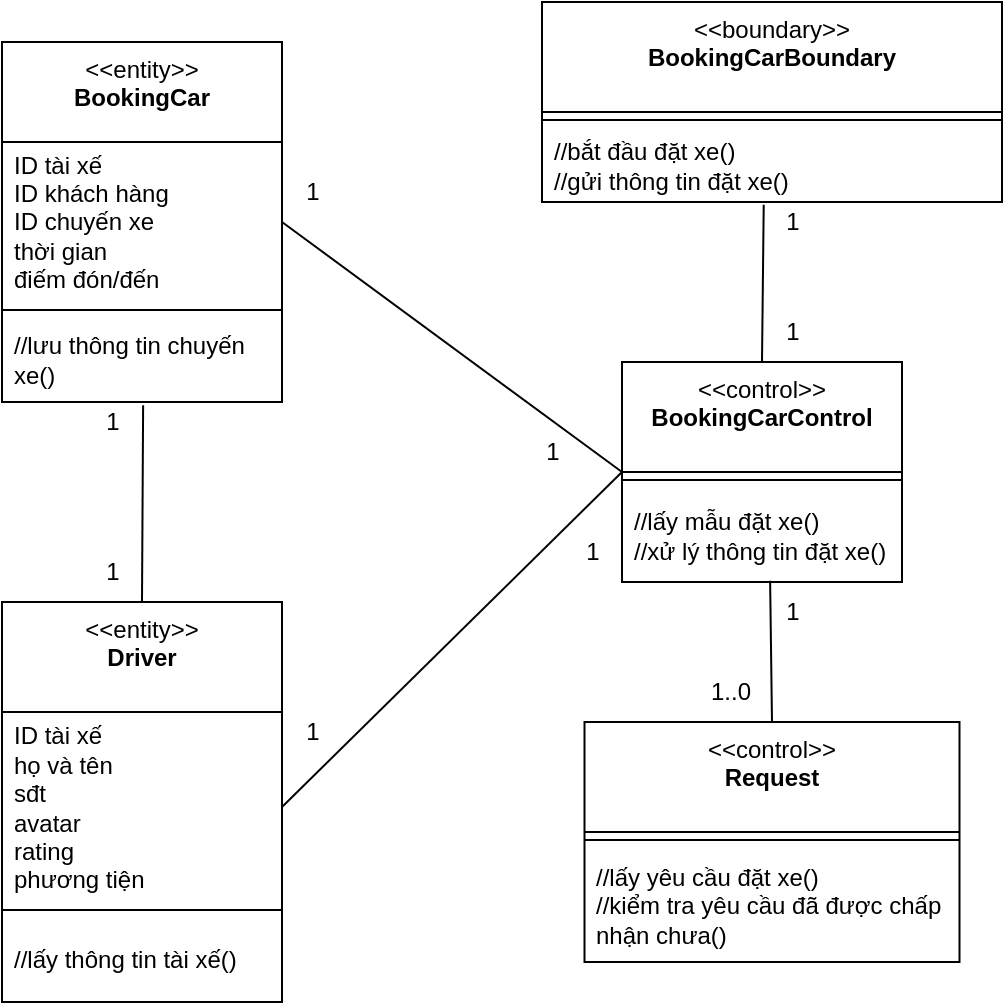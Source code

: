 <mxfile version="24.2.2" type="github">
  <diagram name="Trang-1" id="Qq-yX_BigD_HBU0Q_TxZ">
    <mxGraphModel dx="1518" dy="1783" grid="1" gridSize="10" guides="1" tooltips="1" connect="1" arrows="1" fold="1" page="1" pageScale="1" pageWidth="827" pageHeight="1169" math="0" shadow="0">
      <root>
        <mxCell id="0" />
        <mxCell id="1" parent="0" />
        <mxCell id="ApQkLIR8OnCSNgqJb3Cr-1" value="&amp;lt;&amp;lt;boundary&amp;gt;&amp;gt;&lt;br&gt;&lt;b&gt;BookingCarBoundary&lt;/b&gt;" style="swimlane;fontStyle=0;align=center;verticalAlign=top;childLayout=stackLayout;horizontal=1;startSize=55;horizontalStack=0;resizeParent=1;resizeParentMax=0;resizeLast=0;collapsible=0;marginBottom=0;html=1;whiteSpace=wrap;" vertex="1" parent="1">
          <mxGeometry x="320" y="-150" width="230" height="100" as="geometry" />
        </mxCell>
        <mxCell id="ApQkLIR8OnCSNgqJb3Cr-6" value="" style="line;strokeWidth=1;fillColor=none;align=left;verticalAlign=middle;spacingTop=-1;spacingLeft=3;spacingRight=3;rotatable=0;labelPosition=right;points=[];portConstraint=eastwest;" vertex="1" parent="ApQkLIR8OnCSNgqJb3Cr-1">
          <mxGeometry y="55" width="230" height="8" as="geometry" />
        </mxCell>
        <mxCell id="ApQkLIR8OnCSNgqJb3Cr-7" value="//bắt đầu đặt xe()&lt;div&gt;&lt;div&gt;//gửi thông tin đặt xe()&lt;/div&gt;&lt;/div&gt;" style="text;html=1;strokeColor=none;fillColor=none;align=left;verticalAlign=middle;spacingLeft=4;spacingRight=4;overflow=hidden;rotatable=0;points=[[0,0.5],[1,0.5]];portConstraint=eastwest;whiteSpace=wrap;" vertex="1" parent="ApQkLIR8OnCSNgqJb3Cr-1">
          <mxGeometry y="63" width="230" height="37" as="geometry" />
        </mxCell>
        <mxCell id="ApQkLIR8OnCSNgqJb3Cr-9" value="&amp;lt;&amp;lt;control&amp;gt;&amp;gt;&lt;br&gt;&lt;b&gt;BookingCarControl&lt;/b&gt;" style="swimlane;fontStyle=0;align=center;verticalAlign=top;childLayout=stackLayout;horizontal=1;startSize=55;horizontalStack=0;resizeParent=1;resizeParentMax=0;resizeLast=0;collapsible=0;marginBottom=0;html=1;whiteSpace=wrap;" vertex="1" parent="1">
          <mxGeometry x="360" y="30" width="140" height="110" as="geometry" />
        </mxCell>
        <mxCell id="ApQkLIR8OnCSNgqJb3Cr-14" value="" style="line;strokeWidth=1;fillColor=none;align=left;verticalAlign=middle;spacingTop=-1;spacingLeft=3;spacingRight=3;rotatable=0;labelPosition=right;points=[];portConstraint=eastwest;" vertex="1" parent="ApQkLIR8OnCSNgqJb3Cr-9">
          <mxGeometry y="55" width="140" height="8" as="geometry" />
        </mxCell>
        <mxCell id="ApQkLIR8OnCSNgqJb3Cr-15" value="//lấy mẫu đặt xe()&lt;div&gt;//xử lý thông tin đặt xe()&lt;/div&gt;" style="text;html=1;strokeColor=none;fillColor=none;align=left;verticalAlign=middle;spacingLeft=4;spacingRight=4;overflow=hidden;rotatable=0;points=[[0,0.5],[1,0.5]];portConstraint=eastwest;whiteSpace=wrap;" vertex="1" parent="ApQkLIR8OnCSNgqJb3Cr-9">
          <mxGeometry y="63" width="140" height="47" as="geometry" />
        </mxCell>
        <mxCell id="ApQkLIR8OnCSNgqJb3Cr-29" value="&amp;lt;&amp;lt;control&amp;gt;&amp;gt;&lt;br&gt;&lt;b&gt;Request&lt;/b&gt;" style="swimlane;fontStyle=0;align=center;verticalAlign=top;childLayout=stackLayout;horizontal=1;startSize=55;horizontalStack=0;resizeParent=1;resizeParentMax=0;resizeLast=0;collapsible=0;marginBottom=0;html=1;whiteSpace=wrap;" vertex="1" parent="1">
          <mxGeometry x="341.25" y="210" width="187.5" height="120" as="geometry" />
        </mxCell>
        <mxCell id="ApQkLIR8OnCSNgqJb3Cr-31" value="" style="line;strokeWidth=1;fillColor=none;align=left;verticalAlign=middle;spacingTop=-1;spacingLeft=3;spacingRight=3;rotatable=0;labelPosition=right;points=[];portConstraint=eastwest;" vertex="1" parent="ApQkLIR8OnCSNgqJb3Cr-29">
          <mxGeometry y="55" width="187.5" height="8" as="geometry" />
        </mxCell>
        <mxCell id="ApQkLIR8OnCSNgqJb3Cr-32" value="//lấy yêu cầu đặt xe()&lt;div&gt;//kiểm tra yêu cầu đã được chấp nhận chưa()&lt;/div&gt;" style="text;html=1;strokeColor=none;fillColor=none;align=left;verticalAlign=middle;spacingLeft=4;spacingRight=4;overflow=hidden;rotatable=0;points=[[0,0.5],[1,0.5]];portConstraint=eastwest;whiteSpace=wrap;" vertex="1" parent="ApQkLIR8OnCSNgqJb3Cr-29">
          <mxGeometry y="63" width="187.5" height="57" as="geometry" />
        </mxCell>
        <mxCell id="ApQkLIR8OnCSNgqJb3Cr-45" value="&amp;lt;&amp;lt;entity&amp;gt;&amp;gt;&lt;br&gt;&lt;b&gt;Driver&lt;/b&gt;" style="swimlane;fontStyle=0;align=center;verticalAlign=top;childLayout=stackLayout;horizontal=1;startSize=55;horizontalStack=0;resizeParent=1;resizeParentMax=0;resizeLast=0;collapsible=0;marginBottom=0;html=1;whiteSpace=wrap;" vertex="1" parent="1">
          <mxGeometry x="50" y="150" width="140" height="200" as="geometry" />
        </mxCell>
        <mxCell id="ApQkLIR8OnCSNgqJb3Cr-47" value="&lt;div&gt;ID tài xế&lt;/div&gt;họ và tên&lt;div&gt;sđt&lt;/div&gt;&lt;div&gt;avatar&lt;/div&gt;&lt;div&gt;rating&lt;/div&gt;&lt;div&gt;phương tiện&lt;/div&gt;" style="text;html=1;strokeColor=none;fillColor=none;align=left;verticalAlign=middle;spacingLeft=4;spacingRight=4;overflow=hidden;rotatable=0;points=[[0,0.5],[1,0.5]];portConstraint=eastwest;whiteSpace=wrap;" vertex="1" parent="ApQkLIR8OnCSNgqJb3Cr-45">
          <mxGeometry y="55" width="140" height="95" as="geometry" />
        </mxCell>
        <mxCell id="ApQkLIR8OnCSNgqJb3Cr-50" value="" style="line;strokeWidth=1;fillColor=none;align=left;verticalAlign=middle;spacingTop=-1;spacingLeft=3;spacingRight=3;rotatable=0;labelPosition=right;points=[];portConstraint=eastwest;" vertex="1" parent="ApQkLIR8OnCSNgqJb3Cr-45">
          <mxGeometry y="150" width="140" height="8" as="geometry" />
        </mxCell>
        <mxCell id="ApQkLIR8OnCSNgqJb3Cr-52" value="//lấy thông tin tài xế()" style="text;html=1;strokeColor=none;fillColor=none;align=left;verticalAlign=middle;spacingLeft=4;spacingRight=4;overflow=hidden;rotatable=0;points=[[0,0.5],[1,0.5]];portConstraint=eastwest;whiteSpace=wrap;" vertex="1" parent="ApQkLIR8OnCSNgqJb3Cr-45">
          <mxGeometry y="158" width="140" height="42" as="geometry" />
        </mxCell>
        <mxCell id="ApQkLIR8OnCSNgqJb3Cr-53" value="&amp;lt;&amp;lt;entity&amp;gt;&amp;gt;&lt;br&gt;&lt;b&gt;BookingCar&lt;/b&gt;" style="swimlane;fontStyle=0;align=center;verticalAlign=top;childLayout=stackLayout;horizontal=1;startSize=50;horizontalStack=0;resizeParent=1;resizeParentMax=0;resizeLast=0;collapsible=0;marginBottom=0;html=1;whiteSpace=wrap;" vertex="1" parent="1">
          <mxGeometry x="50" y="-130" width="140" height="180" as="geometry" />
        </mxCell>
        <mxCell id="ApQkLIR8OnCSNgqJb3Cr-54" value="&lt;div&gt;ID tài xế&lt;/div&gt;&lt;div&gt;ID khách hàng&lt;/div&gt;&lt;div&gt;ID chuyến xe&amp;nbsp;&amp;nbsp;&lt;/div&gt;&lt;div&gt;thời gian&lt;/div&gt;&lt;div&gt;điếm đón/đến&lt;/div&gt;" style="text;html=1;strokeColor=none;fillColor=none;align=left;verticalAlign=middle;spacingLeft=4;spacingRight=4;overflow=hidden;rotatable=0;points=[[0,0.5],[1,0.5]];portConstraint=eastwest;whiteSpace=wrap;" vertex="1" parent="ApQkLIR8OnCSNgqJb3Cr-53">
          <mxGeometry y="50" width="140" height="80" as="geometry" />
        </mxCell>
        <mxCell id="ApQkLIR8OnCSNgqJb3Cr-55" value="" style="line;strokeWidth=1;fillColor=none;align=left;verticalAlign=middle;spacingTop=-1;spacingLeft=3;spacingRight=3;rotatable=0;labelPosition=right;points=[];portConstraint=eastwest;" vertex="1" parent="ApQkLIR8OnCSNgqJb3Cr-53">
          <mxGeometry y="130" width="140" height="8" as="geometry" />
        </mxCell>
        <mxCell id="ApQkLIR8OnCSNgqJb3Cr-56" value="//lưu thông tin chuyến xe()" style="text;html=1;strokeColor=none;fillColor=none;align=left;verticalAlign=middle;spacingLeft=4;spacingRight=4;overflow=hidden;rotatable=0;points=[[0,0.5],[1,0.5]];portConstraint=eastwest;whiteSpace=wrap;" vertex="1" parent="ApQkLIR8OnCSNgqJb3Cr-53">
          <mxGeometry y="138" width="140" height="42" as="geometry" />
        </mxCell>
        <mxCell id="ApQkLIR8OnCSNgqJb3Cr-61" value="" style="endArrow=none;html=1;rounded=0;entryX=0.482;entryY=1.038;entryDx=0;entryDy=0;entryPerimeter=0;exitX=0.5;exitY=0;exitDx=0;exitDy=0;" edge="1" parent="1" source="ApQkLIR8OnCSNgqJb3Cr-9" target="ApQkLIR8OnCSNgqJb3Cr-7">
          <mxGeometry width="50" height="50" relative="1" as="geometry">
            <mxPoint x="400" y="10" as="sourcePoint" />
            <mxPoint x="450" y="-40" as="targetPoint" />
          </mxGeometry>
        </mxCell>
        <mxCell id="ApQkLIR8OnCSNgqJb3Cr-62" value="" style="endArrow=none;html=1;rounded=0;exitX=0.5;exitY=0;exitDx=0;exitDy=0;entryX=0.529;entryY=0.987;entryDx=0;entryDy=0;entryPerimeter=0;" edge="1" parent="1" source="ApQkLIR8OnCSNgqJb3Cr-29" target="ApQkLIR8OnCSNgqJb3Cr-15">
          <mxGeometry width="50" height="50" relative="1" as="geometry">
            <mxPoint x="570" y="179" as="sourcePoint" />
            <mxPoint x="430" y="150" as="targetPoint" />
          </mxGeometry>
        </mxCell>
        <mxCell id="ApQkLIR8OnCSNgqJb3Cr-66" value="" style="endArrow=none;html=1;rounded=0;entryX=0;entryY=0.5;entryDx=0;entryDy=0;exitX=1;exitY=0.5;exitDx=0;exitDy=0;" edge="1" parent="1" source="ApQkLIR8OnCSNgqJb3Cr-47" target="ApQkLIR8OnCSNgqJb3Cr-9">
          <mxGeometry width="50" height="50" relative="1" as="geometry">
            <mxPoint x="240" y="190" as="sourcePoint" />
            <mxPoint x="290" y="140" as="targetPoint" />
          </mxGeometry>
        </mxCell>
        <mxCell id="ApQkLIR8OnCSNgqJb3Cr-67" value="" style="endArrow=none;html=1;rounded=0;entryX=0.504;entryY=1.039;entryDx=0;entryDy=0;exitX=0.5;exitY=0;exitDx=0;exitDy=0;entryPerimeter=0;" edge="1" parent="1" source="ApQkLIR8OnCSNgqJb3Cr-45" target="ApQkLIR8OnCSNgqJb3Cr-56">
          <mxGeometry width="50" height="50" relative="1" as="geometry">
            <mxPoint x="130" y="483" as="sourcePoint" />
            <mxPoint x="300" y="330" as="targetPoint" />
          </mxGeometry>
        </mxCell>
        <mxCell id="ApQkLIR8OnCSNgqJb3Cr-68" value="" style="endArrow=none;html=1;rounded=0;entryX=0;entryY=0.5;entryDx=0;entryDy=0;exitX=1;exitY=0.5;exitDx=0;exitDy=0;" edge="1" parent="1" source="ApQkLIR8OnCSNgqJb3Cr-54" target="ApQkLIR8OnCSNgqJb3Cr-9">
          <mxGeometry width="50" height="50" relative="1" as="geometry">
            <mxPoint x="240" y="10" as="sourcePoint" />
            <mxPoint x="290" y="-40" as="targetPoint" />
          </mxGeometry>
        </mxCell>
        <mxCell id="ApQkLIR8OnCSNgqJb3Cr-69" value="1" style="text;html=1;align=center;verticalAlign=middle;resizable=0;points=[];autosize=1;strokeColor=none;fillColor=none;" vertex="1" parent="1">
          <mxGeometry x="90" y="45" width="30" height="30" as="geometry" />
        </mxCell>
        <mxCell id="ApQkLIR8OnCSNgqJb3Cr-71" value="1" style="text;html=1;align=center;verticalAlign=middle;resizable=0;points=[];autosize=1;strokeColor=none;fillColor=none;" vertex="1" parent="1">
          <mxGeometry x="90" y="120" width="30" height="30" as="geometry" />
        </mxCell>
        <mxCell id="ApQkLIR8OnCSNgqJb3Cr-72" value="1" style="text;html=1;align=center;verticalAlign=middle;resizable=0;points=[];autosize=1;strokeColor=none;fillColor=none;" vertex="1" parent="1">
          <mxGeometry x="430" y="140" width="30" height="30" as="geometry" />
        </mxCell>
        <mxCell id="ApQkLIR8OnCSNgqJb3Cr-74" value="1" style="text;html=1;align=center;verticalAlign=middle;resizable=0;points=[];autosize=1;strokeColor=none;fillColor=none;" vertex="1" parent="1">
          <mxGeometry x="430" y="-55" width="30" height="30" as="geometry" />
        </mxCell>
        <mxCell id="ApQkLIR8OnCSNgqJb3Cr-75" value="1" style="text;html=1;align=center;verticalAlign=middle;resizable=0;points=[];autosize=1;strokeColor=none;fillColor=none;" vertex="1" parent="1">
          <mxGeometry x="430" width="30" height="30" as="geometry" />
        </mxCell>
        <mxCell id="ApQkLIR8OnCSNgqJb3Cr-76" style="edgeStyle=none;rounded=0;orthogonalLoop=1;jettySize=auto;html=1;entryX=0.016;entryY=0.469;entryDx=0;entryDy=0;entryPerimeter=0;" edge="1" parent="1" source="ApQkLIR8OnCSNgqJb3Cr-72" target="ApQkLIR8OnCSNgqJb3Cr-72">
          <mxGeometry relative="1" as="geometry" />
        </mxCell>
        <mxCell id="ApQkLIR8OnCSNgqJb3Cr-77" value="1..0" style="text;html=1;align=center;verticalAlign=middle;resizable=0;points=[];autosize=1;strokeColor=none;fillColor=none;" vertex="1" parent="1">
          <mxGeometry x="394" y="180" width="40" height="30" as="geometry" />
        </mxCell>
        <mxCell id="ApQkLIR8OnCSNgqJb3Cr-78" value="1" style="text;html=1;align=center;verticalAlign=middle;resizable=0;points=[];autosize=1;strokeColor=none;fillColor=none;" vertex="1" parent="1">
          <mxGeometry x="190" y="-70" width="30" height="30" as="geometry" />
        </mxCell>
        <mxCell id="ApQkLIR8OnCSNgqJb3Cr-79" value="1" style="text;html=1;align=center;verticalAlign=middle;resizable=0;points=[];autosize=1;strokeColor=none;fillColor=none;" vertex="1" parent="1">
          <mxGeometry x="310" y="60" width="30" height="30" as="geometry" />
        </mxCell>
        <mxCell id="ApQkLIR8OnCSNgqJb3Cr-80" value="1" style="text;html=1;align=center;verticalAlign=middle;resizable=0;points=[];autosize=1;strokeColor=none;fillColor=none;" vertex="1" parent="1">
          <mxGeometry x="190" y="200" width="30" height="30" as="geometry" />
        </mxCell>
        <mxCell id="ApQkLIR8OnCSNgqJb3Cr-81" value="1" style="text;html=1;align=center;verticalAlign=middle;resizable=0;points=[];autosize=1;strokeColor=none;fillColor=none;" vertex="1" parent="1">
          <mxGeometry x="330" y="110" width="30" height="30" as="geometry" />
        </mxCell>
      </root>
    </mxGraphModel>
  </diagram>
</mxfile>
